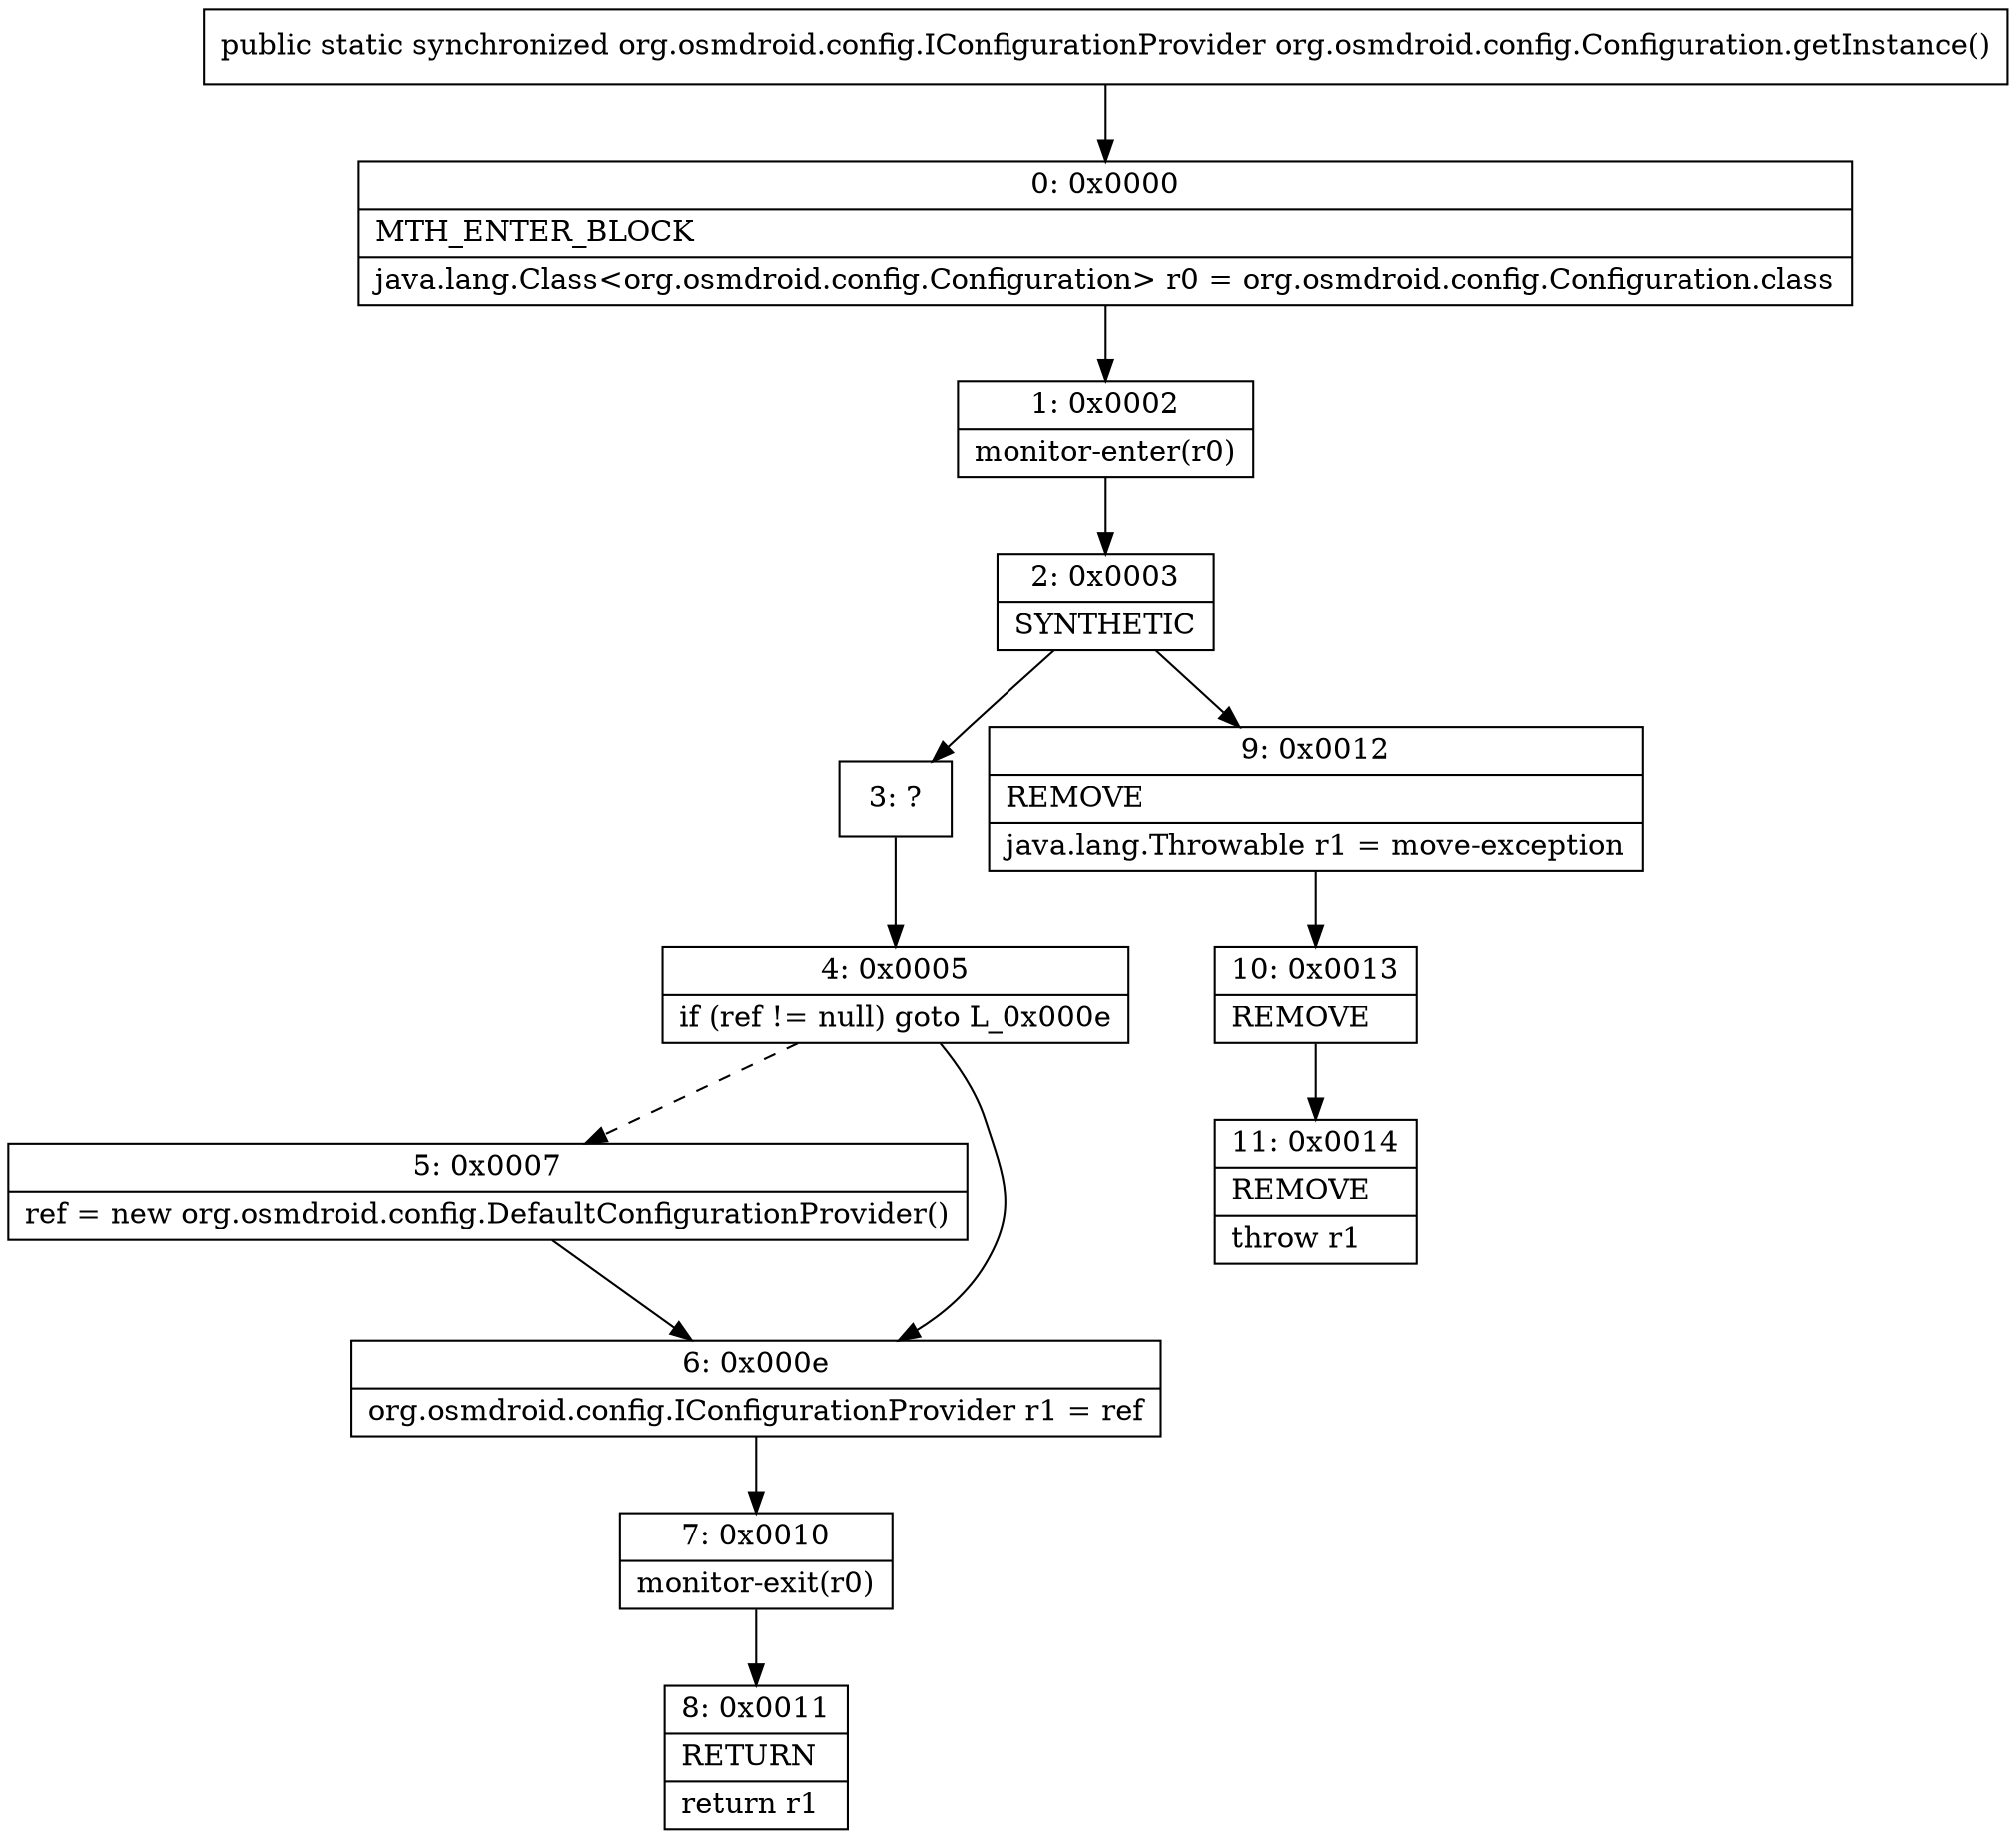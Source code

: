 digraph "CFG fororg.osmdroid.config.Configuration.getInstance()Lorg\/osmdroid\/config\/IConfigurationProvider;" {
Node_0 [shape=record,label="{0\:\ 0x0000|MTH_ENTER_BLOCK\l|java.lang.Class\<org.osmdroid.config.Configuration\> r0 = org.osmdroid.config.Configuration.class\l}"];
Node_1 [shape=record,label="{1\:\ 0x0002|monitor\-enter(r0)\l}"];
Node_2 [shape=record,label="{2\:\ 0x0003|SYNTHETIC\l}"];
Node_3 [shape=record,label="{3\:\ ?}"];
Node_4 [shape=record,label="{4\:\ 0x0005|if (ref != null) goto L_0x000e\l}"];
Node_5 [shape=record,label="{5\:\ 0x0007|ref = new org.osmdroid.config.DefaultConfigurationProvider()\l}"];
Node_6 [shape=record,label="{6\:\ 0x000e|org.osmdroid.config.IConfigurationProvider r1 = ref\l}"];
Node_7 [shape=record,label="{7\:\ 0x0010|monitor\-exit(r0)\l}"];
Node_8 [shape=record,label="{8\:\ 0x0011|RETURN\l|return r1\l}"];
Node_9 [shape=record,label="{9\:\ 0x0012|REMOVE\l|java.lang.Throwable r1 = move\-exception\l}"];
Node_10 [shape=record,label="{10\:\ 0x0013|REMOVE\l}"];
Node_11 [shape=record,label="{11\:\ 0x0014|REMOVE\l|throw r1\l}"];
MethodNode[shape=record,label="{public static synchronized org.osmdroid.config.IConfigurationProvider org.osmdroid.config.Configuration.getInstance() }"];
MethodNode -> Node_0;
Node_0 -> Node_1;
Node_1 -> Node_2;
Node_2 -> Node_3;
Node_2 -> Node_9;
Node_3 -> Node_4;
Node_4 -> Node_5[style=dashed];
Node_4 -> Node_6;
Node_5 -> Node_6;
Node_6 -> Node_7;
Node_7 -> Node_8;
Node_9 -> Node_10;
Node_10 -> Node_11;
}

